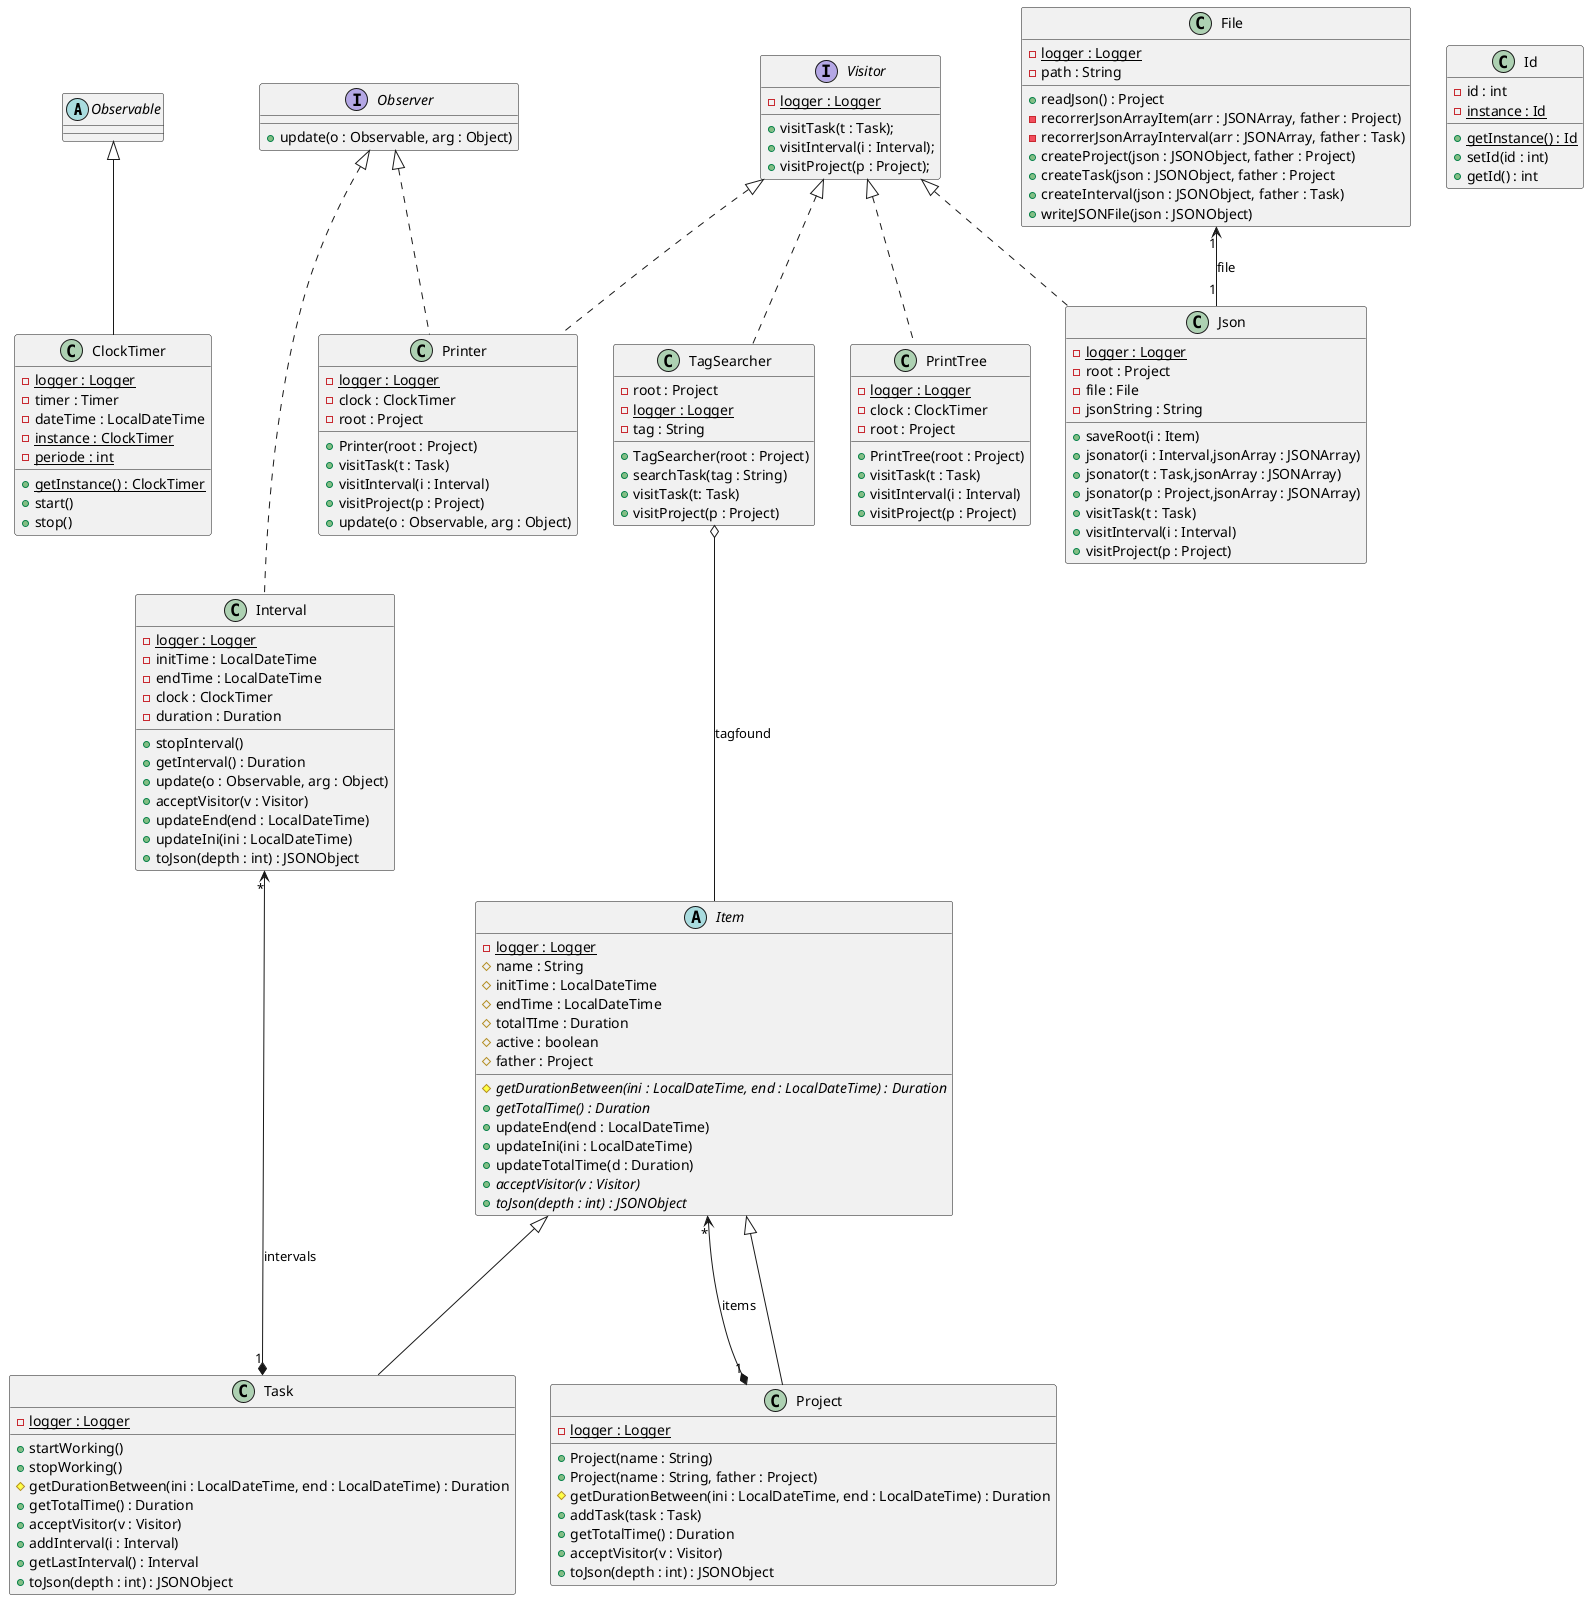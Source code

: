 @startuml
abstract Observable{

}

interface Observer{
+ update(o : Observable, arg : Object)
}

abstract Item{
- {static} logger : Logger
# name : String
# initTime : LocalDateTime
# endTime : LocalDateTime
# totalTIme : Duration
# active : boolean
# father : Project
# {abstract} getDurationBetween(ini : LocalDateTime, end : LocalDateTime) : Duration
+ {abstract} getTotalTime() : Duration
+ updateEnd(end : LocalDateTime)
+ updateIni(ini : LocalDateTime)
+ updateTotalTime(d : Duration)
+ {abstract} acceptVisitor(v : Visitor)
+ {abstract} toJson(depth : int) : JSONObject
}


class Project{
- {static} logger : Logger
+ Project(name : String)
+ Project(name : String, father : Project)
# getDurationBetween(ini : LocalDateTime, end : LocalDateTime) : Duration
+ addTask(task : Task)
+ getTotalTime() : Duration
+ acceptVisitor(v : Visitor)
+ toJson(depth : int) : JSONObject
}

class Task{
- {static} logger : Logger
+ startWorking()
+ stopWorking()
# getDurationBetween(ini : LocalDateTime, end : LocalDateTime) : Duration
+ getTotalTime() : Duration
+ acceptVisitor(v : Visitor)
+ addInterval(i : Interval)
+ getLastInterval() : Interval
+ toJson(depth : int) : JSONObject
}

class Interval{
- {static} logger : Logger
- initTime : LocalDateTime
- endTime : LocalDateTime
- clock : ClockTimer
- duration : Duration
+ stopInterval()
+ getInterval() : Duration
+ update(o : Observable, arg : Object)
+ acceptVisitor(v : Visitor)
+ updateEnd(end : LocalDateTime)
+ updateIni(ini : LocalDateTime)
+ toJson(depth : int) : JSONObject
}

class ClockTimer{
- {static} logger : Logger
- timer : Timer
- dateTime : LocalDateTime
- {static} instance : ClockTimer
- {static} periode : int
+ {static} getInstance() : ClockTimer
+ start()
+ stop()
}

interface Visitor{
- {static} logger : Logger
+ visitTask(t : Task);
+ visitInterval(i : Interval);
+ visitProject(p : Project);
}

class Printer{
- {static} logger : Logger
- clock : ClockTimer
- root : Project
+ Printer(root : Project)
+ visitTask(t : Task)
+ visitInterval(i : Interval)
+ visitProject(p : Project)
+ update(o : Observable, arg : Object)
}

class Json{
- {static} logger : Logger
- root : Project
- file : File
- jsonString : String
+ saveRoot(i : Item)
+ jsonator(i : Interval,jsonArray : JSONArray)
+ jsonator(t : Task,jsonArray : JSONArray)
+ jsonator(p : Project,jsonArray : JSONArray)
+ visitTask(t : Task)
+ visitInterval(i : Interval)
+ visitProject(p : Project)
}

class File{
- {static} logger : Logger
- path : String
+ readJson() : Project
- recorrerJsonArrayItem(arr : JSONArray, father : Project)
- recorrerJsonArrayInterval(arr : JSONArray, father : Task)
+ createProject(json : JSONObject, father : Project)
+ createTask(json : JSONObject, father : Project
+ createInterval(json : JSONObject, father : Task)
+ writeJSONFile(json : JSONObject)
}

class PrintTree{
- {static} logger : Logger
- clock : ClockTimer
- root : Project
+ PrintTree(root : Project)
+ visitTask(t : Task)
+ visitInterval(i : Interval)
+ visitProject(p : Project)
}

class TagSearcher{
- root : Project
- {static} logger : Logger
- tag : String
+ TagSearcher(root : Project)
+ searchTask(tag : String)
+ visitTask(t: Task)
+ visitProject(p : Project)
}

class Id{
- id : int
- {static} instance : Id
+ {static} getInstance() : Id
+ setId(id : int)
+ getId() : int
}

Item <|--- Project
Item <|--- Task
Item "*"<---*"1" Project : items
Interval "*"<---*"1" Task : intervals
Observer <|.. Interval
Observable <|-- ClockTimer
Observer <|.. Printer
Visitor <|.. Printer
Visitor <|.. Json
File "1"<--"1" Json : file
Visitor <|.. PrintTree
Visitor <|.. TagSearcher
TagSearcher o-- Item : tagfound
@enduml